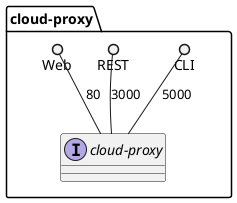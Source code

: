 @startuml

package "cloud-proxy" {
    interface "cloud-proxy" {

    }
    CLI ()-- "cloud-proxy" : 5000
    REST ()-- "cloud-proxy" : 3000
    Web ()-- "cloud-proxy" : 80
}


@enduml
